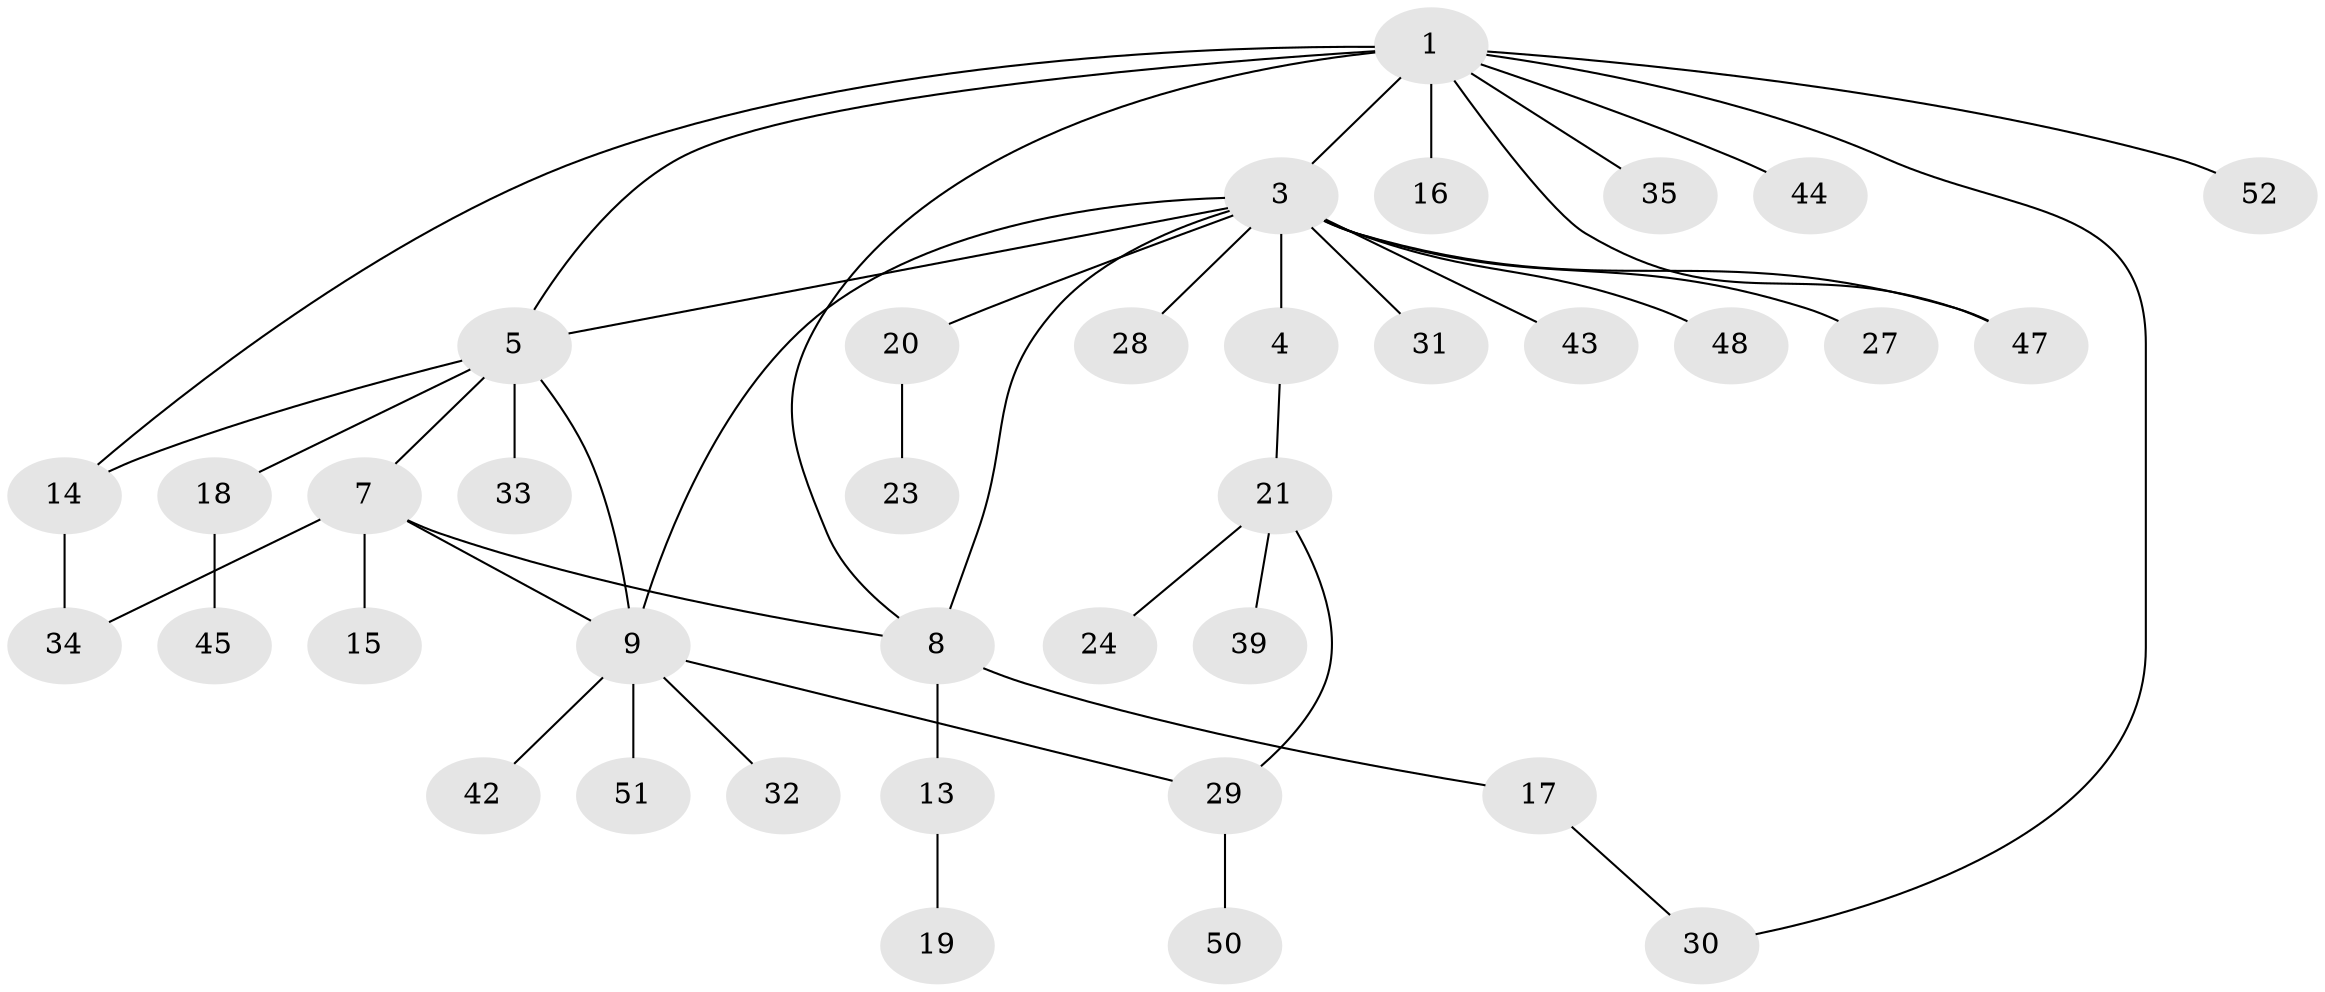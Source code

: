 // Generated by graph-tools (version 1.1) at 2025/52/02/27/25 19:52:15]
// undirected, 37 vertices, 46 edges
graph export_dot {
graph [start="1"]
  node [color=gray90,style=filled];
  1 [super="+2"];
  3 [super="+10"];
  4 [super="+12"];
  5 [super="+6"];
  7 [super="+36"];
  8 [super="+49"];
  9 [super="+11"];
  13;
  14 [super="+22"];
  15;
  16;
  17;
  18 [super="+25"];
  19 [super="+41"];
  20;
  21 [super="+26"];
  23;
  24;
  27;
  28;
  29 [super="+37"];
  30 [super="+40"];
  31;
  32;
  33 [super="+46"];
  34 [super="+38"];
  35;
  39;
  42;
  43;
  44;
  45;
  47;
  48;
  50;
  51;
  52;
  1 -- 3 [weight=2];
  1 -- 5;
  1 -- 8;
  1 -- 35;
  1 -- 44;
  1 -- 14;
  1 -- 47;
  1 -- 16;
  1 -- 52;
  1 -- 30;
  3 -- 4;
  3 -- 8;
  3 -- 20;
  3 -- 9;
  3 -- 43;
  3 -- 47;
  3 -- 48;
  3 -- 27;
  3 -- 28;
  3 -- 31;
  3 -- 5;
  4 -- 21;
  5 -- 9;
  5 -- 33;
  5 -- 18;
  5 -- 7;
  5 -- 14;
  7 -- 8;
  7 -- 9;
  7 -- 15;
  7 -- 34;
  8 -- 13;
  8 -- 17;
  9 -- 51;
  9 -- 32;
  9 -- 42;
  9 -- 29;
  13 -- 19;
  14 -- 34;
  17 -- 30;
  18 -- 45;
  20 -- 23;
  21 -- 24;
  21 -- 29;
  21 -- 39;
  29 -- 50;
}
